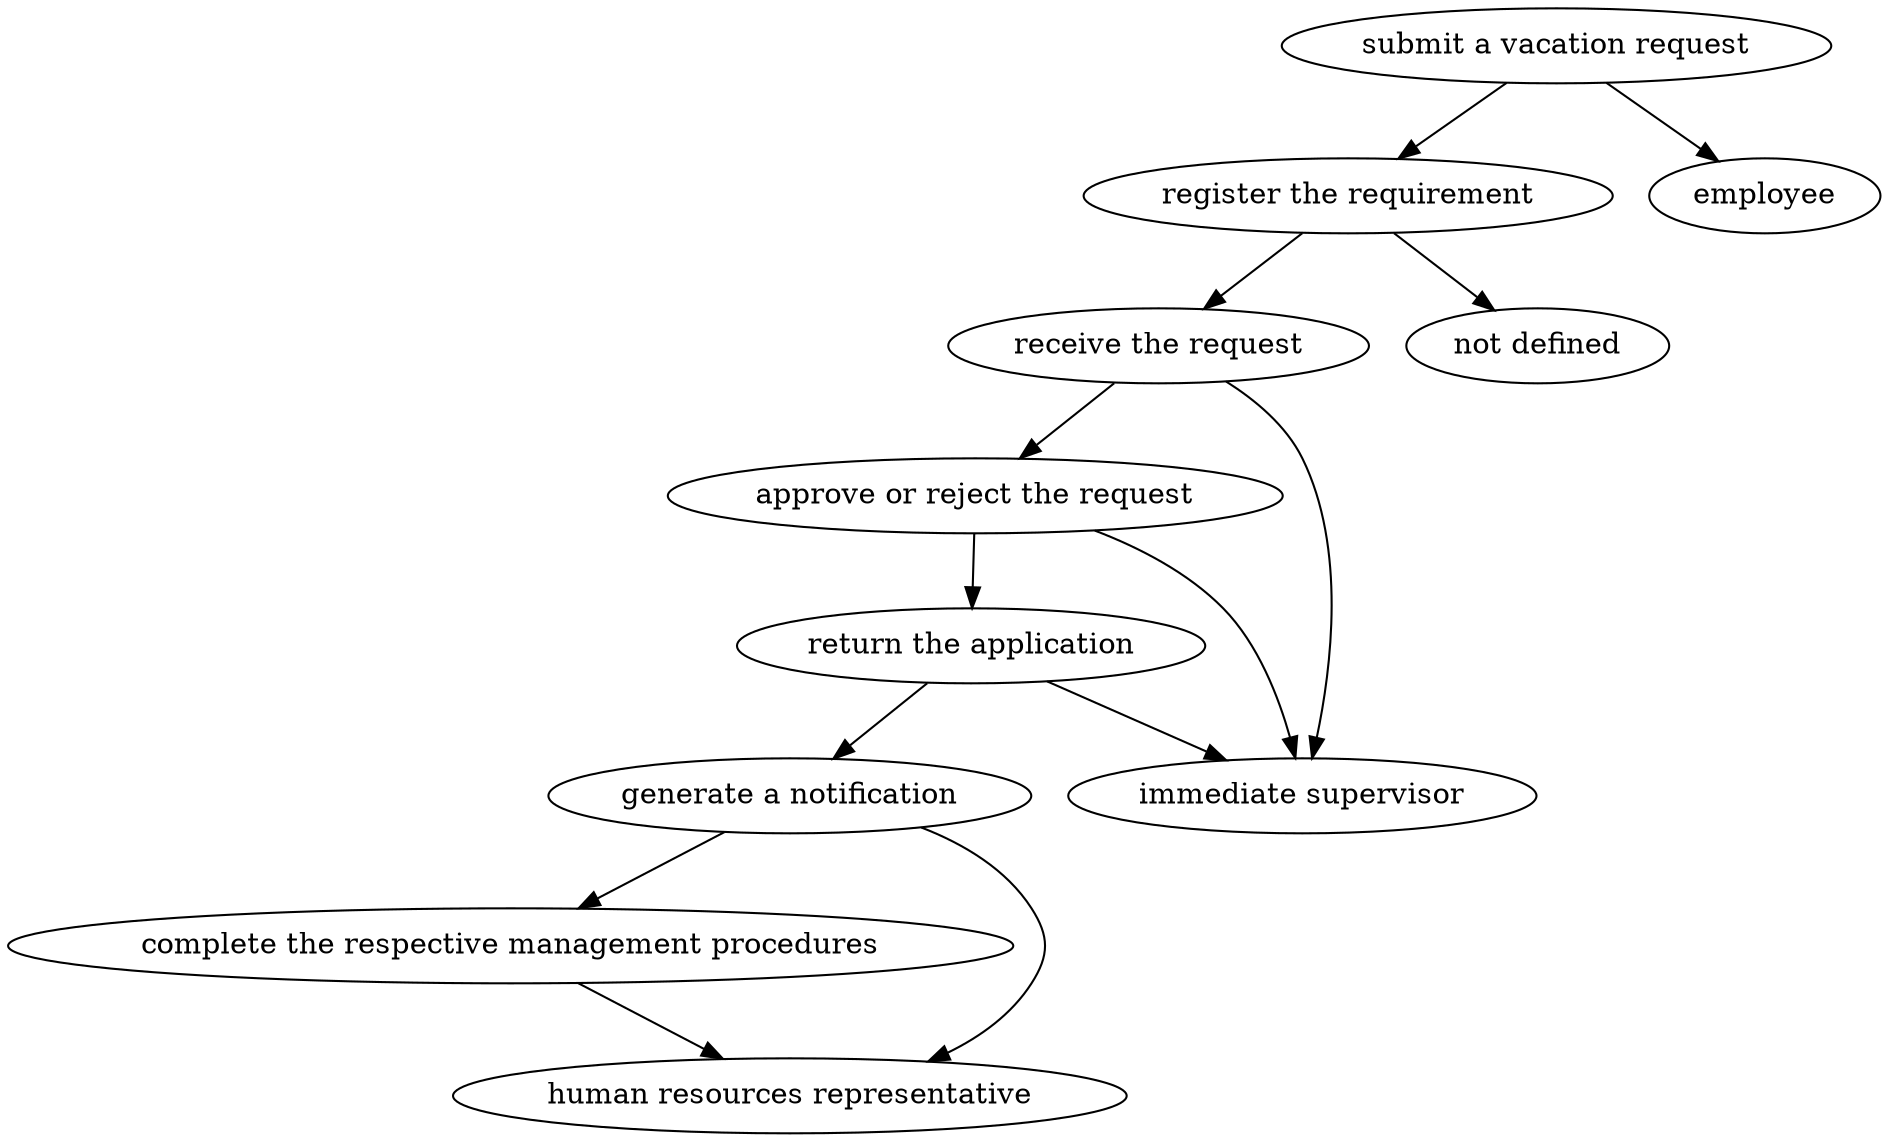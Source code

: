 strict digraph "doc-5.2" {
	graph [name="doc-5.2"];
	"submit a vacation request"	[attrs="{'type': 'Activity', 'label': 'submit a vacation request'}"];
	"register the requirement"	[attrs="{'type': 'Activity', 'label': 'register the requirement'}"];
	"submit a vacation request" -> "register the requirement"	[attrs="{'type': 'flow', 'label': 'flow'}"];
	employee	[attrs="{'type': 'Actor', 'label': 'employee'}"];
	"submit a vacation request" -> employee	[attrs="{'type': 'actor performer', 'label': 'actor performer'}"];
	"receive the request"	[attrs="{'type': 'Activity', 'label': 'receive the request'}"];
	"register the requirement" -> "receive the request"	[attrs="{'type': 'flow', 'label': 'flow'}"];
	"not defined"	[attrs="{'type': 'Actor', 'label': 'not defined'}"];
	"register the requirement" -> "not defined"	[attrs="{'type': 'actor performer', 'label': 'actor performer'}"];
	"approve or reject the request"	[attrs="{'type': 'Activity', 'label': 'approve or reject the request'}"];
	"receive the request" -> "approve or reject the request"	[attrs="{'type': 'flow', 'label': 'flow'}"];
	"immediate supervisor"	[attrs="{'type': 'Actor', 'label': 'immediate supervisor'}"];
	"receive the request" -> "immediate supervisor"	[attrs="{'type': 'actor performer', 'label': 'actor performer'}"];
	"return the application"	[attrs="{'type': 'Activity', 'label': 'return the application'}"];
	"approve or reject the request" -> "return the application"	[attrs="{'type': 'flow', 'label': 'flow'}"];
	"approve or reject the request" -> "immediate supervisor"	[attrs="{'type': 'actor performer', 'label': 'actor performer'}"];
	"generate a notification"	[attrs="{'type': 'Activity', 'label': 'generate a notification'}"];
	"return the application" -> "generate a notification"	[attrs="{'type': 'flow', 'label': 'flow'}"];
	"return the application" -> "immediate supervisor"	[attrs="{'type': 'actor performer', 'label': 'actor performer'}"];
	"complete the respective management procedures"	[attrs="{'type': 'Activity', 'label': 'complete the respective management procedures'}"];
	"generate a notification" -> "complete the respective management procedures"	[attrs="{'type': 'flow', 'label': 'flow'}"];
	"human resources representative"	[attrs="{'type': 'Actor', 'label': 'human resources representative'}"];
	"generate a notification" -> "human resources representative"	[attrs="{'type': 'actor performer', 'label': 'actor performer'}"];
	"complete the respective management procedures" -> "human resources representative"	[attrs="{'type': 'actor performer', 'label': 'actor performer'}"];
}
